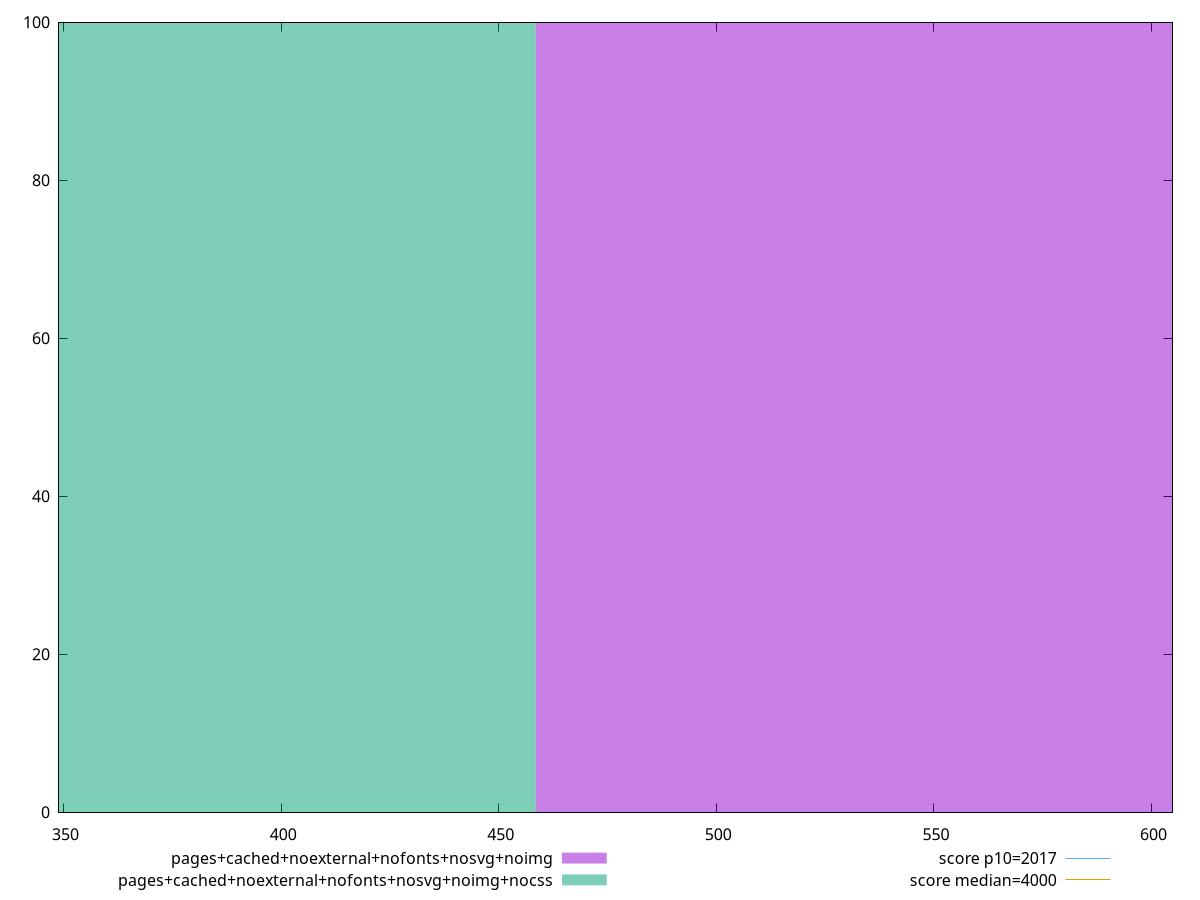 reset

$pagesCachedNoexternalNofontsNosvgNoimg <<EOF
550.1637745272052 100
EOF

$pagesCachedNoexternalNofontsNosvgNoimgNocss <<EOF
366.77584968480346 100
EOF

set key outside below
set boxwidth 183.38792484240173
set xrange [348.948:604.8239999999998]
set yrange [0:100]
set style fill transparent solid 0.5 noborder

set parametric
set terminal svg size 640, 500 enhanced background rgb 'white'
set output "report_00007_2020-12-11T15:55:29.892Z/mainthread-work-breakdown/comparison/histogram/11_vs_12.svg"

plot $pagesCachedNoexternalNofontsNosvgNoimg title "pages+cached+noexternal+nofonts+nosvg+noimg" with boxes, \
     $pagesCachedNoexternalNofontsNosvgNoimgNocss title "pages+cached+noexternal+nofonts+nosvg+noimg+nocss" with boxes, \
     2017,t title "score p10=2017", \
     4000,t title "score median=4000"

reset

